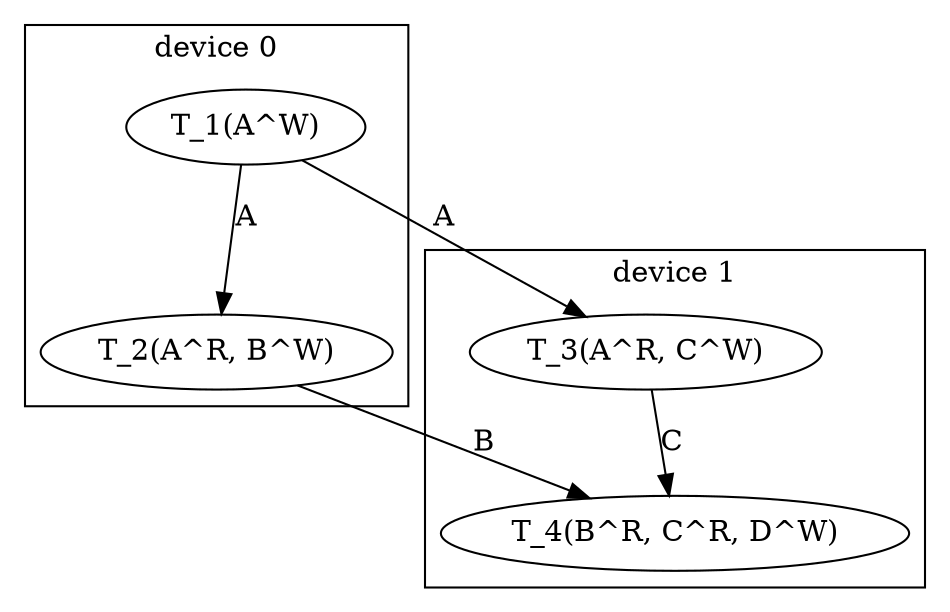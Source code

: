 digraph {
    subgraph cluster_0 {
      label="device 0";
      T_1 [label="T_1(A^W)"];
      T_2 [label="T_2(A^R, B^W)"];
    }
    subgraph cluster_1 {
      label="device 1";
      T_3 [label="T_3(A^R, C^W)"];
      T_4 [label="T_4(B^R, C^R, D^W)"];
    }
    T_1 -> T_2 [label="A"];
    T_1 -> T_3 [label="A"];
    T_2 -> T_4 [label="B"];
    T_3 -> T_4 [label ="C"];
}
